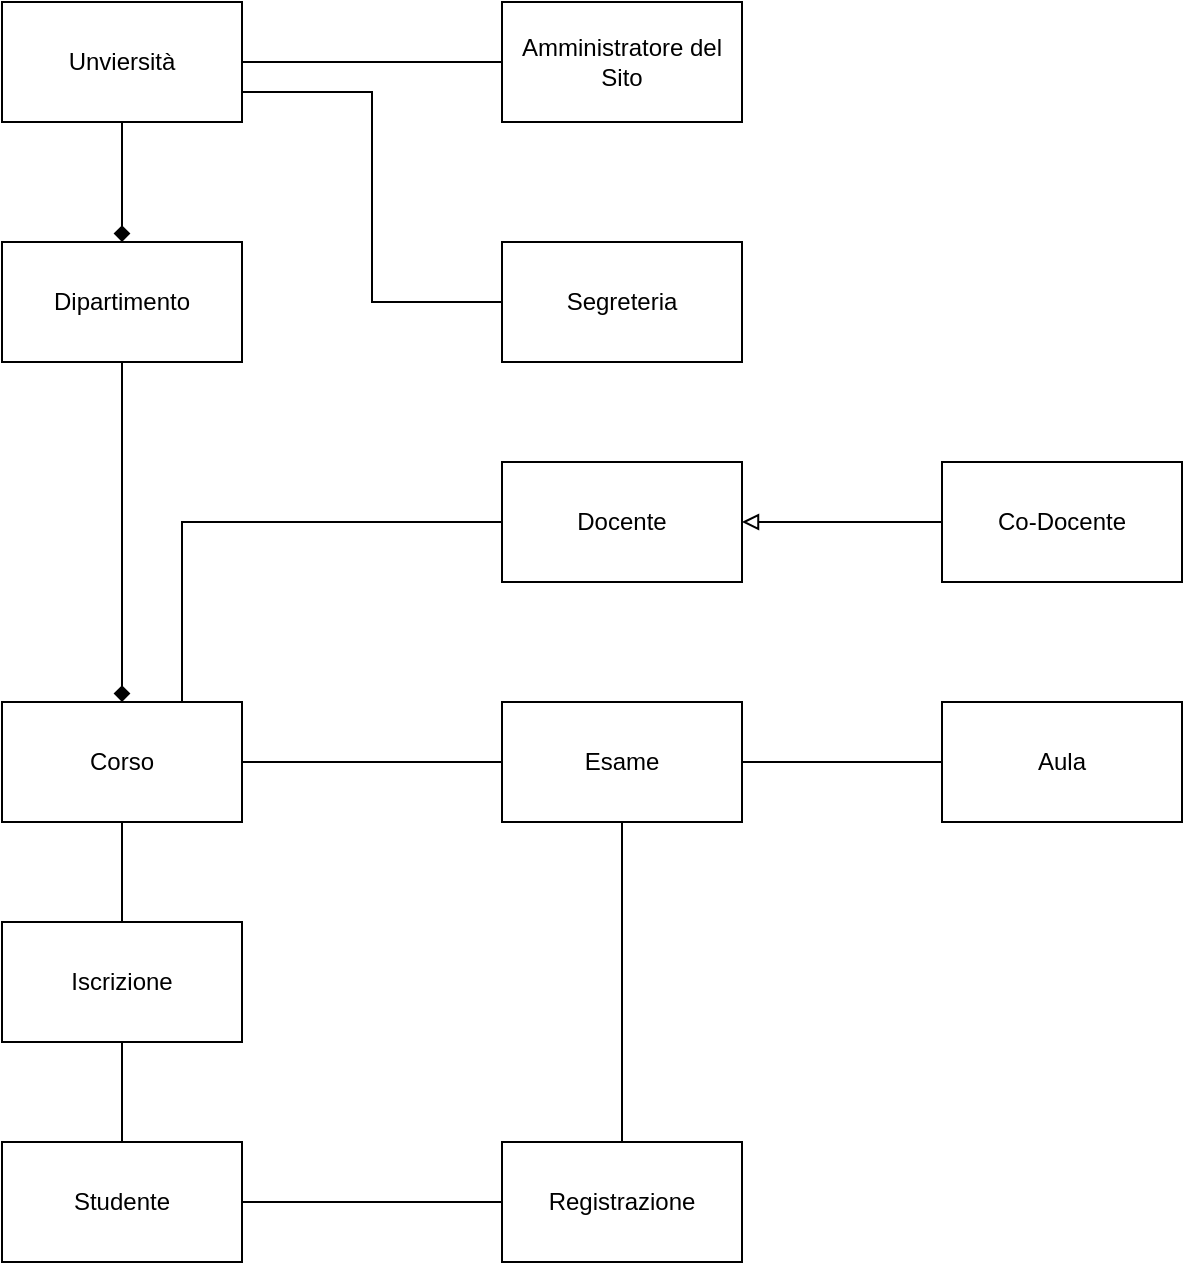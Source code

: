 <mxfile version="15.9.6" type="github"><diagram id="H7skH_uxNTBNEzFsWEwE" name="Page-1"><mxGraphModel dx="1422" dy="1931" grid="1" gridSize="10" guides="1" tooltips="1" connect="1" arrows="1" fold="1" page="1" pageScale="1" pageWidth="827" pageHeight="1169" math="0" shadow="0"><root><mxCell id="0"/><mxCell id="1" parent="0"/><mxCell id="htZBh3Qq9oiqBA05xZiS-46" style="edgeStyle=orthogonalEdgeStyle;rounded=0;orthogonalLoop=1;jettySize=auto;html=1;entryX=0.5;entryY=0;entryDx=0;entryDy=0;endArrow=diamond;endFill=1;" edge="1" parent="1" source="htZBh3Qq9oiqBA05xZiS-1" target="htZBh3Qq9oiqBA05xZiS-45"><mxGeometry relative="1" as="geometry"/></mxCell><mxCell id="htZBh3Qq9oiqBA05xZiS-1" value="Unviersità" style="whiteSpace=wrap;html=1;" vertex="1" parent="1"><mxGeometry x="130" y="-80" width="120" height="60" as="geometry"/></mxCell><mxCell id="htZBh3Qq9oiqBA05xZiS-37" style="edgeStyle=orthogonalEdgeStyle;rounded=0;orthogonalLoop=1;jettySize=auto;html=1;endArrow=none;endFill=0;" edge="1" parent="1" source="htZBh3Qq9oiqBA05xZiS-4" target="htZBh3Qq9oiqBA05xZiS-9"><mxGeometry relative="1" as="geometry"/></mxCell><mxCell id="htZBh3Qq9oiqBA05xZiS-39" style="edgeStyle=orthogonalEdgeStyle;rounded=0;orthogonalLoop=1;jettySize=auto;html=1;endArrow=none;endFill=0;" edge="1" parent="1" source="htZBh3Qq9oiqBA05xZiS-4" target="htZBh3Qq9oiqBA05xZiS-13"><mxGeometry relative="1" as="geometry"/></mxCell><mxCell id="htZBh3Qq9oiqBA05xZiS-4" value="Studente" style="rounded=0;whiteSpace=wrap;html=1;" vertex="1" parent="1"><mxGeometry x="130" y="490" width="120" height="60" as="geometry"/></mxCell><mxCell id="htZBh3Qq9oiqBA05xZiS-31" style="edgeStyle=orthogonalEdgeStyle;rounded=0;orthogonalLoop=1;jettySize=auto;html=1;entryX=0.75;entryY=0;entryDx=0;entryDy=0;endArrow=none;endFill=0;" edge="1" parent="1" source="htZBh3Qq9oiqBA05xZiS-5" target="htZBh3Qq9oiqBA05xZiS-8"><mxGeometry relative="1" as="geometry"><Array as="points"><mxPoint x="220" y="180"/></Array></mxGeometry></mxCell><mxCell id="htZBh3Qq9oiqBA05xZiS-5" value="Docente" style="rounded=0;whiteSpace=wrap;html=1;" vertex="1" parent="1"><mxGeometry x="380" y="150" width="120" height="60" as="geometry"/></mxCell><mxCell id="htZBh3Qq9oiqBA05xZiS-49" style="edgeStyle=orthogonalEdgeStyle;rounded=0;orthogonalLoop=1;jettySize=auto;html=1;entryX=1;entryY=0.75;entryDx=0;entryDy=0;endArrow=none;endFill=0;" edge="1" parent="1" source="htZBh3Qq9oiqBA05xZiS-6" target="htZBh3Qq9oiqBA05xZiS-1"><mxGeometry relative="1" as="geometry"><Array as="points"><mxPoint x="315" y="70"/><mxPoint x="315" y="-35"/></Array></mxGeometry></mxCell><mxCell id="htZBh3Qq9oiqBA05xZiS-6" value="Segreteria" style="rounded=0;whiteSpace=wrap;html=1;" vertex="1" parent="1"><mxGeometry x="380" y="40" width="120" height="60" as="geometry"/></mxCell><mxCell id="htZBh3Qq9oiqBA05xZiS-48" style="edgeStyle=orthogonalEdgeStyle;rounded=0;orthogonalLoop=1;jettySize=auto;html=1;entryX=1;entryY=0.5;entryDx=0;entryDy=0;endArrow=none;endFill=0;" edge="1" parent="1" source="htZBh3Qq9oiqBA05xZiS-7" target="htZBh3Qq9oiqBA05xZiS-1"><mxGeometry relative="1" as="geometry"/></mxCell><mxCell id="htZBh3Qq9oiqBA05xZiS-7" value="Amministratore del Sito" style="rounded=0;whiteSpace=wrap;html=1;" vertex="1" parent="1"><mxGeometry x="380" y="-80" width="120" height="60" as="geometry"/></mxCell><mxCell id="htZBh3Qq9oiqBA05xZiS-8" value="Corso" style="rounded=0;whiteSpace=wrap;html=1;" vertex="1" parent="1"><mxGeometry x="130" y="270" width="120" height="60" as="geometry"/></mxCell><mxCell id="htZBh3Qq9oiqBA05xZiS-36" style="edgeStyle=orthogonalEdgeStyle;rounded=0;orthogonalLoop=1;jettySize=auto;html=1;entryX=0.5;entryY=1;entryDx=0;entryDy=0;endArrow=none;endFill=0;" edge="1" parent="1" source="htZBh3Qq9oiqBA05xZiS-9" target="htZBh3Qq9oiqBA05xZiS-8"><mxGeometry relative="1" as="geometry"/></mxCell><mxCell id="htZBh3Qq9oiqBA05xZiS-9" value="Iscrizione" style="rounded=0;whiteSpace=wrap;html=1;" vertex="1" parent="1"><mxGeometry x="130" y="380" width="120" height="60" as="geometry"/></mxCell><mxCell id="htZBh3Qq9oiqBA05xZiS-42" style="edgeStyle=orthogonalEdgeStyle;rounded=0;orthogonalLoop=1;jettySize=auto;html=1;endArrow=none;endFill=0;" edge="1" parent="1" source="htZBh3Qq9oiqBA05xZiS-10" target="htZBh3Qq9oiqBA05xZiS-12"><mxGeometry relative="1" as="geometry"/></mxCell><mxCell id="htZBh3Qq9oiqBA05xZiS-43" style="edgeStyle=orthogonalEdgeStyle;rounded=0;orthogonalLoop=1;jettySize=auto;html=1;entryX=1;entryY=0.5;entryDx=0;entryDy=0;endArrow=none;endFill=0;" edge="1" parent="1" source="htZBh3Qq9oiqBA05xZiS-10" target="htZBh3Qq9oiqBA05xZiS-8"><mxGeometry relative="1" as="geometry"/></mxCell><mxCell id="htZBh3Qq9oiqBA05xZiS-10" value="Esame" style="rounded=0;whiteSpace=wrap;html=1;" vertex="1" parent="1"><mxGeometry x="380" y="270" width="120" height="60" as="geometry"/></mxCell><mxCell id="htZBh3Qq9oiqBA05xZiS-12" value="Aula" style="rounded=0;whiteSpace=wrap;html=1;" vertex="1" parent="1"><mxGeometry x="600" y="270" width="120" height="60" as="geometry"/></mxCell><mxCell id="htZBh3Qq9oiqBA05xZiS-41" style="edgeStyle=orthogonalEdgeStyle;rounded=0;orthogonalLoop=1;jettySize=auto;html=1;entryX=0.5;entryY=1;entryDx=0;entryDy=0;endArrow=none;endFill=0;" edge="1" parent="1" source="htZBh3Qq9oiqBA05xZiS-13" target="htZBh3Qq9oiqBA05xZiS-10"><mxGeometry relative="1" as="geometry"><Array as="points"><mxPoint x="440" y="520"/><mxPoint x="440" y="330"/></Array></mxGeometry></mxCell><mxCell id="htZBh3Qq9oiqBA05xZiS-13" value="Registrazione" style="rounded=0;whiteSpace=wrap;html=1;" vertex="1" parent="1"><mxGeometry x="380" y="490" width="120" height="60" as="geometry"/></mxCell><mxCell id="htZBh3Qq9oiqBA05xZiS-50" style="edgeStyle=orthogonalEdgeStyle;rounded=0;orthogonalLoop=1;jettySize=auto;html=1;entryX=1;entryY=0.5;entryDx=0;entryDy=0;endArrow=block;endFill=0;startArrow=none;startFill=0;" edge="1" parent="1" source="htZBh3Qq9oiqBA05xZiS-44" target="htZBh3Qq9oiqBA05xZiS-5"><mxGeometry relative="1" as="geometry"/></mxCell><mxCell id="htZBh3Qq9oiqBA05xZiS-44" value="Co-Docente" style="rounded=0;whiteSpace=wrap;html=1;" vertex="1" parent="1"><mxGeometry x="600" y="150" width="120" height="60" as="geometry"/></mxCell><mxCell id="htZBh3Qq9oiqBA05xZiS-47" style="edgeStyle=orthogonalEdgeStyle;rounded=0;orthogonalLoop=1;jettySize=auto;html=1;entryX=0.5;entryY=0;entryDx=0;entryDy=0;endArrow=diamond;endFill=1;" edge="1" parent="1" source="htZBh3Qq9oiqBA05xZiS-45" target="htZBh3Qq9oiqBA05xZiS-8"><mxGeometry relative="1" as="geometry"/></mxCell><mxCell id="htZBh3Qq9oiqBA05xZiS-45" value="Dipartimento" style="rounded=0;whiteSpace=wrap;html=1;" vertex="1" parent="1"><mxGeometry x="130" y="40" width="120" height="60" as="geometry"/></mxCell></root></mxGraphModel></diagram></mxfile>